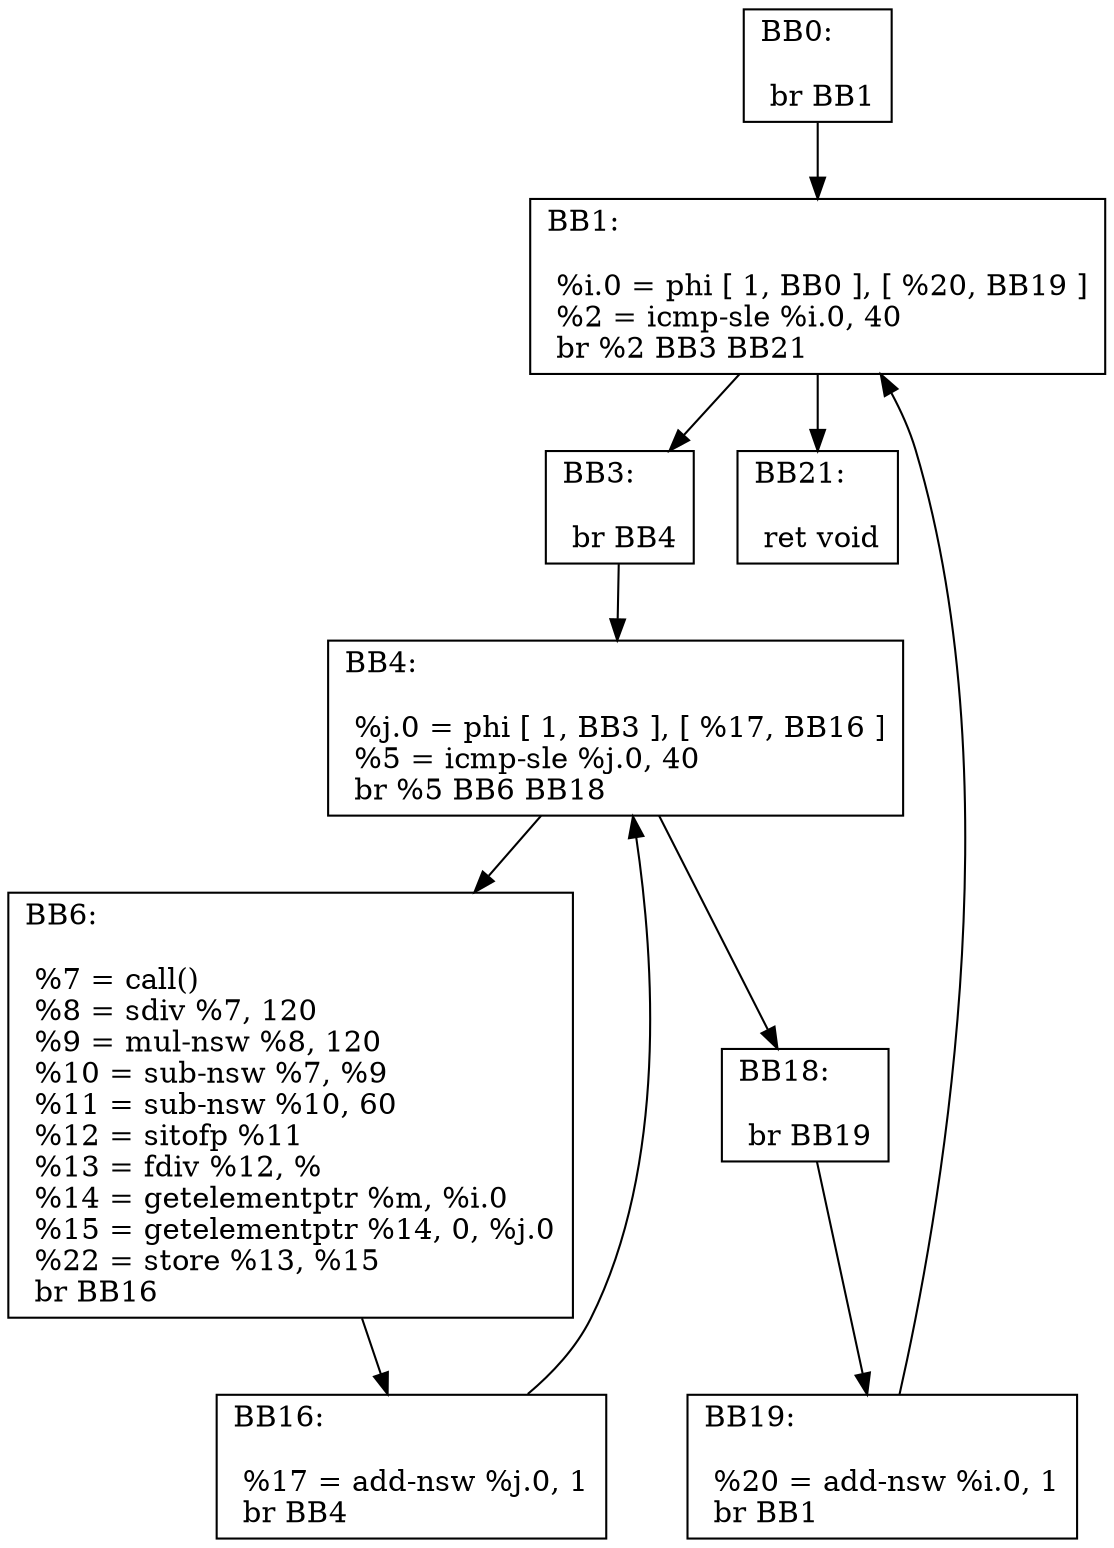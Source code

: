 digraph "CFG for 'rInitmatrix' function" {
	AA0 [shape=record, label="{BB0:\l\l  br  BB1\l}"];
	AA0 -> AA1
	AA1 [shape=record, label="{BB1:\l\l  %i.0 = phi [ 1, BB0 ], [  %20, BB19 ]\l %2 = icmp-sle %i.0,  40\l br %2 BB3 BB21\l}"];
	AA1 -> AA3
	AA1 -> AA21
	AA3 [shape=record, label="{BB3:\l\l  br  BB4\l}"];
	AA3 -> AA4
	AA4 [shape=record, label="{BB4:\l\l  %j.0 = phi [ 1, BB3 ], [  %17, BB16 ]\l %5 = icmp-sle %j.0,  40\l br %5 BB6 BB18\l}"];
	AA4 -> AA6
	AA4 -> AA18
	AA6 [shape=record, label="{BB6:\l\l  %7 = call()\l %8 = sdiv %7,  120\l %9 = mul-nsw %8,  120\l %10 = sub-nsw %7,  %9\l %11 = sub-nsw %10,  60\l %12 = sitofp %11\l %13 = fdiv %12,  %\l %14 = getelementptr %m,  %i.0\l %15 = getelementptr %14,  0,  %j.0\l %22 = store %13,  %15\l br  BB16\l}"];
	AA6 -> AA16
	AA16 [shape=record, label="{BB16:\l\l  %17 = add-nsw %j.0,  1\l br  BB4\l}"];
	AA16 -> AA4
	AA18 [shape=record, label="{BB18:\l\l  br  BB19\l}"];
	AA18 -> AA19
	AA19 [shape=record, label="{BB19:\l\l  %20 = add-nsw %i.0,  1\l br  BB1\l}"];
	AA19 -> AA1
	AA21 [shape=record, label="{BB21:\l\l  ret void\l}"];
}
